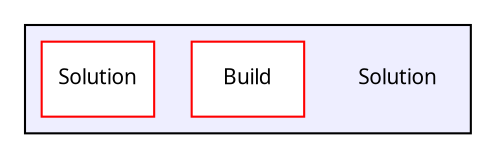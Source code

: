 digraph "Solution" {
  compound=true
  node [ fontsize="10", fontname="Verdana"];
  edge [ labelfontsize="10", labelfontname="Verdana"];
  subgraph clusterdir_23c761be539445bc999d8c9cd7f0d160 {
    graph [ bgcolor="#eeeeff", pencolor="black", label="" URL="dir_23c761be539445bc999d8c9cd7f0d160.html"];
    dir_23c761be539445bc999d8c9cd7f0d160 [shape=plaintext label="Solution"];
    dir_2a3d73ba8771b6a437c7b624677655be [shape=box label="Build" color="red" fillcolor="white" style="filled" URL="dir_2a3d73ba8771b6a437c7b624677655be.html"];
    dir_c4e084afe678ca50e02362250facb0e9 [shape=box label="Solution" color="red" fillcolor="white" style="filled" URL="dir_c4e084afe678ca50e02362250facb0e9.html"];
  }
}
